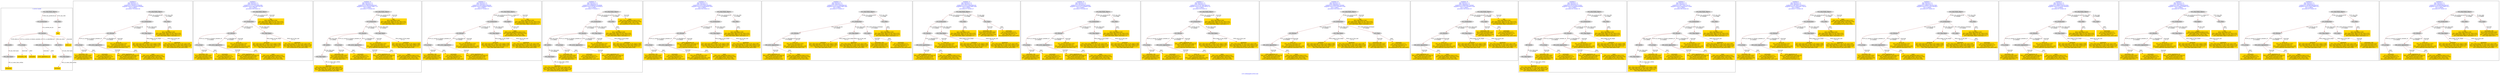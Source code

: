 digraph n0 {
fontcolor="blue"
remincross="true"
label="s18-s-indianapolis-artists.xml"
subgraph cluster_0 {
label="1-correct model"
n2[style="filled",color="white",fillcolor="lightgray",label="E12_Production1"];
n3[style="filled",color="white",fillcolor="lightgray",label="E21_Person1"];
n4[style="filled",color="white",fillcolor="lightgray",label="E69_Death1"];
n5[style="filled",color="white",fillcolor="lightgray",label="E74_Group1"];
n6[style="filled",color="white",fillcolor="lightgray",label="E82_Actor_Appellation1"];
n7[style="filled",color="white",fillcolor="lightgray",label="E67_Birth1"];
n8[shape="plaintext",style="filled",fillcolor="gold",label="artist_uri"];
n9[style="filled",color="white",fillcolor="lightgray",label="E22_Man-Made_Object1"];
n10[style="filled",color="white",fillcolor="lightgray",label="E35_Title1"];
n11[shape="plaintext",style="filled",fillcolor="gold",label="title"];
n12[style="filled",color="white",fillcolor="lightgray",label="E52_Time-Span1"];
n13[shape="plaintext",style="filled",fillcolor="gold",label="birthDate"];
n14[style="filled",color="white",fillcolor="lightgray",label="E52_Time-Span2"];
n15[shape="plaintext",style="filled",fillcolor="gold",label="deathDate"];
n16[shape="plaintext",style="filled",fillcolor="gold",label="nationality_URI"];
n17[shape="plaintext",style="filled",fillcolor="gold",label="nationality"];
n18[shape="plaintext",style="filled",fillcolor="gold",label="artist_appellation_uri"];
n19[shape="plaintext",style="filled",fillcolor="gold",label="name"];
}
subgraph cluster_1 {
label="candidate 0\nlink coherence:1.0\nnode coherence:1.0\nconfidence:0.536283223788459\nmapping score:0.5745944079294864\ncost:13.99942\n-precision:0.79-recall:0.65"
n21[style="filled",color="white",fillcolor="lightgray",label="E12_Production1"];
n22[style="filled",color="white",fillcolor="lightgray",label="E21_Person1"];
n23[style="filled",color="white",fillcolor="lightgray",label="E52_Time-Span2"];
n24[style="filled",color="white",fillcolor="lightgray",label="E74_Group1"];
n25[style="filled",color="white",fillcolor="lightgray",label="E82_Actor_Appellation1"];
n26[style="filled",color="white",fillcolor="lightgray",label="E22_Man-Made_Object1"];
n27[style="filled",color="white",fillcolor="lightgray",label="E35_Title1"];
n28[shape="plaintext",style="filled",fillcolor="gold",label="nationality_URI\n[E74_Group,classLink,0.643]\n[E55_Type,classLink,0.207]\n[E57_Material,classLink,0.103]\n[E55_Type,label,0.047]"];
n29[shape="plaintext",style="filled",fillcolor="gold",label="artist_uri\n[E21_Person,classLink,0.302]\n[E39_Actor,classLink,0.3]\n[E82_Actor_Appellation,classLink,0.266]\n[E78_Collection,classLink,0.133]"];
n30[shape="plaintext",style="filled",fillcolor="gold",label="birthDate\n[E52_Time-Span,P82a_begin_of_the_begin,0.569]\n[E52_Time-Span,P82_at_some_time_within,0.261]\n[E52_Time-Span,P82b_end_of_the_end,0.131]\n[E52_Time-Span,label,0.039]"];
n31[shape="plaintext",style="filled",fillcolor="gold",label="deathDate\n[E52_Time-Span,P82b_end_of_the_end,0.549]\n[E52_Time-Span,P82_at_some_time_within,0.276]\n[E52_Time-Span,P82a_begin_of_the_begin,0.09]\n[E12_Production,P3_has_note,0.085]"];
n32[shape="plaintext",style="filled",fillcolor="gold",label="artist_appellation_uri\n[E82_Actor_Appellation,classLink,0.8]\n[E21_Person,classLink,0.078]\n[E39_Actor,classLink,0.077]\n[E78_Collection,classLink,0.044]"];
n33[shape="plaintext",style="filled",fillcolor="gold",label="title\n[E35_Title,label,0.358]\n[E22_Man-Made_Object,P3_has_note,0.252]\n[E73_Information_Object,P3_has_note,0.221]\n[E22_Man-Made_Object,classLink,0.17]"];
n34[shape="plaintext",style="filled",fillcolor="gold",label="nationality\n[E74_Group,label,0.517]\n[E74_Group,classLink,0.273]\n[E55_Type,label,0.122]\n[E8_Acquisition,P3_has_note,0.087]"];
n35[shape="plaintext",style="filled",fillcolor="gold",label="name\n[E82_Actor_Appellation,label,0.552]\n[E22_Man-Made_Object,classLink,0.204]\n[E30_Right,P3_has_note,0.148]\n[E8_Acquisition,P3_has_note,0.095]"];
}
subgraph cluster_2 {
label="candidate 1\nlink coherence:1.0\nnode coherence:1.0\nconfidence:0.5127220160941909\nmapping score:0.566740672031397\ncost:12.99952\n-precision:0.69-recall:0.53"
n37[style="filled",color="white",fillcolor="lightgray",label="E12_Production1"];
n38[style="filled",color="white",fillcolor="lightgray",label="E21_Person1"];
n39[style="filled",color="white",fillcolor="lightgray",label="E52_Time-Span2"];
n40[style="filled",color="white",fillcolor="lightgray",label="E74_Group1"];
n41[style="filled",color="white",fillcolor="lightgray",label="E82_Actor_Appellation1"];
n42[style="filled",color="white",fillcolor="lightgray",label="E22_Man-Made_Object1"];
n43[shape="plaintext",style="filled",fillcolor="gold",label="nationality_URI\n[E74_Group,classLink,0.643]\n[E55_Type,classLink,0.207]\n[E57_Material,classLink,0.103]\n[E55_Type,label,0.047]"];
n44[shape="plaintext",style="filled",fillcolor="gold",label="artist_uri\n[E21_Person,classLink,0.302]\n[E39_Actor,classLink,0.3]\n[E82_Actor_Appellation,classLink,0.266]\n[E78_Collection,classLink,0.133]"];
n45[shape="plaintext",style="filled",fillcolor="gold",label="birthDate\n[E52_Time-Span,P82a_begin_of_the_begin,0.569]\n[E52_Time-Span,P82_at_some_time_within,0.261]\n[E52_Time-Span,P82b_end_of_the_end,0.131]\n[E52_Time-Span,label,0.039]"];
n46[shape="plaintext",style="filled",fillcolor="gold",label="deathDate\n[E52_Time-Span,P82b_end_of_the_end,0.549]\n[E52_Time-Span,P82_at_some_time_within,0.276]\n[E52_Time-Span,P82a_begin_of_the_begin,0.09]\n[E12_Production,P3_has_note,0.085]"];
n47[shape="plaintext",style="filled",fillcolor="gold",label="artist_appellation_uri\n[E82_Actor_Appellation,classLink,0.8]\n[E21_Person,classLink,0.078]\n[E39_Actor,classLink,0.077]\n[E78_Collection,classLink,0.044]"];
n48[shape="plaintext",style="filled",fillcolor="gold",label="nationality\n[E74_Group,label,0.517]\n[E74_Group,classLink,0.273]\n[E55_Type,label,0.122]\n[E8_Acquisition,P3_has_note,0.087]"];
n49[shape="plaintext",style="filled",fillcolor="gold",label="name\n[E82_Actor_Appellation,label,0.552]\n[E22_Man-Made_Object,classLink,0.204]\n[E30_Right,P3_has_note,0.148]\n[E8_Acquisition,P3_has_note,0.095]"];
n50[shape="plaintext",style="filled",fillcolor="gold",label="title\n[E35_Title,label,0.358]\n[E22_Man-Made_Object,P3_has_note,0.252]\n[E73_Information_Object,P3_has_note,0.221]\n[E22_Man-Made_Object,classLink,0.17]"];
}
subgraph cluster_3 {
label="candidate 10\nlink coherence:1.0\nnode coherence:1.0\nconfidence:0.4786203560933242\nmapping score:0.5345401186977747\ncost:14.99941\n-precision:0.73-recall:0.65"
n52[style="filled",color="white",fillcolor="lightgray",label="E12_Production1"];
n53[style="filled",color="white",fillcolor="lightgray",label="E21_Person1"];
n54[style="filled",color="white",fillcolor="lightgray",label="E52_Time-Span2"];
n55[style="filled",color="white",fillcolor="lightgray",label="E67_Birth1"];
n56[style="filled",color="white",fillcolor="lightgray",label="E74_Group1"];
n57[style="filled",color="white",fillcolor="lightgray",label="E82_Actor_Appellation1"];
n58[style="filled",color="white",fillcolor="lightgray",label="E22_Man-Made_Object1"];
n59[style="filled",color="white",fillcolor="lightgray",label="E52_Time-Span1"];
n60[shape="plaintext",style="filled",fillcolor="gold",label="deathDate\n[E52_Time-Span,P82b_end_of_the_end,0.549]\n[E52_Time-Span,P82_at_some_time_within,0.276]\n[E52_Time-Span,P82a_begin_of_the_begin,0.09]\n[E12_Production,P3_has_note,0.085]"];
n61[shape="plaintext",style="filled",fillcolor="gold",label="nationality_URI\n[E74_Group,classLink,0.643]\n[E55_Type,classLink,0.207]\n[E57_Material,classLink,0.103]\n[E55_Type,label,0.047]"];
n62[shape="plaintext",style="filled",fillcolor="gold",label="artist_uri\n[E21_Person,classLink,0.302]\n[E39_Actor,classLink,0.3]\n[E82_Actor_Appellation,classLink,0.266]\n[E78_Collection,classLink,0.133]"];
n63[shape="plaintext",style="filled",fillcolor="gold",label="birthDate\n[E52_Time-Span,P82a_begin_of_the_begin,0.569]\n[E52_Time-Span,P82_at_some_time_within,0.261]\n[E52_Time-Span,P82b_end_of_the_end,0.131]\n[E52_Time-Span,label,0.039]"];
n64[shape="plaintext",style="filled",fillcolor="gold",label="artist_appellation_uri\n[E82_Actor_Appellation,classLink,0.8]\n[E21_Person,classLink,0.078]\n[E39_Actor,classLink,0.077]\n[E78_Collection,classLink,0.044]"];
n65[shape="plaintext",style="filled",fillcolor="gold",label="nationality\n[E74_Group,label,0.517]\n[E74_Group,classLink,0.273]\n[E55_Type,label,0.122]\n[E8_Acquisition,P3_has_note,0.087]"];
n66[shape="plaintext",style="filled",fillcolor="gold",label="name\n[E82_Actor_Appellation,label,0.552]\n[E22_Man-Made_Object,classLink,0.204]\n[E30_Right,P3_has_note,0.148]\n[E8_Acquisition,P3_has_note,0.095]"];
n67[shape="plaintext",style="filled",fillcolor="gold",label="title\n[E35_Title,label,0.358]\n[E22_Man-Made_Object,P3_has_note,0.252]\n[E73_Information_Object,P3_has_note,0.221]\n[E22_Man-Made_Object,classLink,0.17]"];
}
subgraph cluster_4 {
label="candidate 11\nlink coherence:1.0\nnode coherence:1.0\nconfidence:0.4622094323083563\nmapping score:0.5290698107694521\ncost:13.99952\n-precision:0.57-recall:0.47"
n69[style="filled",color="white",fillcolor="lightgray",label="E12_Production1"];
n70[style="filled",color="white",fillcolor="lightgray",label="E21_Person1"];
n71[style="filled",color="white",fillcolor="lightgray",label="E52_Time-Span2"];
n72[style="filled",color="white",fillcolor="lightgray",label="E74_Group1"];
n73[style="filled",color="white",fillcolor="lightgray",label="E82_Actor_Appellation1"];
n74[style="filled",color="white",fillcolor="lightgray",label="E22_Man-Made_Object1"];
n75[style="filled",color="white",fillcolor="lightgray",label="E30_Right1"];
n76[shape="plaintext",style="filled",fillcolor="gold",label="name\n[E82_Actor_Appellation,label,0.552]\n[E22_Man-Made_Object,classLink,0.204]\n[E30_Right,P3_has_note,0.148]\n[E8_Acquisition,P3_has_note,0.095]"];
n77[shape="plaintext",style="filled",fillcolor="gold",label="nationality_URI\n[E74_Group,classLink,0.643]\n[E55_Type,classLink,0.207]\n[E57_Material,classLink,0.103]\n[E55_Type,label,0.047]"];
n78[shape="plaintext",style="filled",fillcolor="gold",label="artist_uri\n[E21_Person,classLink,0.302]\n[E39_Actor,classLink,0.3]\n[E82_Actor_Appellation,classLink,0.266]\n[E78_Collection,classLink,0.133]"];
n79[shape="plaintext",style="filled",fillcolor="gold",label="birthDate\n[E52_Time-Span,P82a_begin_of_the_begin,0.569]\n[E52_Time-Span,P82_at_some_time_within,0.261]\n[E52_Time-Span,P82b_end_of_the_end,0.131]\n[E52_Time-Span,label,0.039]"];
n80[shape="plaintext",style="filled",fillcolor="gold",label="deathDate\n[E52_Time-Span,P82b_end_of_the_end,0.549]\n[E52_Time-Span,P82_at_some_time_within,0.276]\n[E52_Time-Span,P82a_begin_of_the_begin,0.09]\n[E12_Production,P3_has_note,0.085]"];
n81[shape="plaintext",style="filled",fillcolor="gold",label="artist_appellation_uri\n[E82_Actor_Appellation,classLink,0.8]\n[E21_Person,classLink,0.078]\n[E39_Actor,classLink,0.077]\n[E78_Collection,classLink,0.044]"];
n82[shape="plaintext",style="filled",fillcolor="gold",label="nationality\n[E74_Group,label,0.517]\n[E74_Group,classLink,0.273]\n[E55_Type,label,0.122]\n[E8_Acquisition,P3_has_note,0.087]"];
n83[shape="plaintext",style="filled",fillcolor="gold",label="title\n[E35_Title,label,0.358]\n[E22_Man-Made_Object,P3_has_note,0.252]\n[E73_Information_Object,P3_has_note,0.221]\n[E22_Man-Made_Object,classLink,0.17]"];
}
subgraph cluster_5 {
label="candidate 12\nlink coherence:1.0\nnode coherence:1.0\nconfidence:0.45868459733449646\nmapping score:0.5070615324448321\ncost:15.99931\n-precision:0.75-recall:0.71"
n85[style="filled",color="white",fillcolor="lightgray",label="E12_Production1"];
n86[style="filled",color="white",fillcolor="lightgray",label="E21_Person1"];
n87[style="filled",color="white",fillcolor="lightgray",label="E52_Time-Span2"];
n88[style="filled",color="white",fillcolor="lightgray",label="E67_Birth1"];
n89[style="filled",color="white",fillcolor="lightgray",label="E74_Group1"];
n90[style="filled",color="white",fillcolor="lightgray",label="E82_Actor_Appellation1"];
n91[style="filled",color="white",fillcolor="lightgray",label="E22_Man-Made_Object1"];
n92[style="filled",color="white",fillcolor="lightgray",label="E35_Title1"];
n93[style="filled",color="white",fillcolor="lightgray",label="E52_Time-Span1"];
n94[shape="plaintext",style="filled",fillcolor="gold",label="deathDate\n[E52_Time-Span,P82b_end_of_the_end,0.549]\n[E52_Time-Span,P82_at_some_time_within,0.276]\n[E52_Time-Span,P82a_begin_of_the_begin,0.09]\n[E12_Production,P3_has_note,0.085]"];
n95[shape="plaintext",style="filled",fillcolor="gold",label="nationality_URI\n[E74_Group,classLink,0.643]\n[E55_Type,classLink,0.207]\n[E57_Material,classLink,0.103]\n[E55_Type,label,0.047]"];
n96[shape="plaintext",style="filled",fillcolor="gold",label="artist_uri\n[E21_Person,classLink,0.302]\n[E39_Actor,classLink,0.3]\n[E82_Actor_Appellation,classLink,0.266]\n[E78_Collection,classLink,0.133]"];
n97[shape="plaintext",style="filled",fillcolor="gold",label="birthDate\n[E52_Time-Span,P82a_begin_of_the_begin,0.569]\n[E52_Time-Span,P82_at_some_time_within,0.261]\n[E52_Time-Span,P82b_end_of_the_end,0.131]\n[E52_Time-Span,label,0.039]"];
n98[shape="plaintext",style="filled",fillcolor="gold",label="artist_appellation_uri\n[E82_Actor_Appellation,classLink,0.8]\n[E21_Person,classLink,0.078]\n[E39_Actor,classLink,0.077]\n[E78_Collection,classLink,0.044]"];
n99[shape="plaintext",style="filled",fillcolor="gold",label="title\n[E35_Title,label,0.358]\n[E22_Man-Made_Object,P3_has_note,0.252]\n[E73_Information_Object,P3_has_note,0.221]\n[E22_Man-Made_Object,classLink,0.17]"];
n100[shape="plaintext",style="filled",fillcolor="gold",label="nationality\n[E74_Group,label,0.517]\n[E74_Group,classLink,0.273]\n[E55_Type,label,0.122]\n[E8_Acquisition,P3_has_note,0.087]"];
n101[shape="plaintext",style="filled",fillcolor="gold",label="name\n[E82_Actor_Appellation,label,0.552]\n[E22_Man-Made_Object,classLink,0.204]\n[E30_Right,P3_has_note,0.148]\n[E8_Acquisition,P3_has_note,0.095]"];
}
subgraph cluster_6 {
label="candidate 13\nlink coherence:1.0\nnode coherence:1.0\nconfidence:0.4414785974940904\nmapping score:0.5429928658313635\ncost:13.99942\n-precision:0.64-recall:0.53"
n103[style="filled",color="white",fillcolor="lightgray",label="E12_Production1"];
n104[style="filled",color="white",fillcolor="lightgray",label="E21_Person1"];
n105[style="filled",color="white",fillcolor="lightgray",label="E52_Time-Span2"];
n106[style="filled",color="white",fillcolor="lightgray",label="E74_Group1"];
n107[style="filled",color="white",fillcolor="lightgray",label="E82_Actor_Appellation1"];
n108[style="filled",color="white",fillcolor="lightgray",label="E22_Man-Made_Object1"];
n109[style="filled",color="white",fillcolor="lightgray",label="E35_Title1"];
n110[shape="plaintext",style="filled",fillcolor="gold",label="nationality_URI\n[E74_Group,classLink,0.643]\n[E55_Type,classLink,0.207]\n[E57_Material,classLink,0.103]\n[E55_Type,label,0.047]"];
n111[shape="plaintext",style="filled",fillcolor="gold",label="artist_appellation_uri\n[E82_Actor_Appellation,classLink,0.8]\n[E21_Person,classLink,0.078]\n[E39_Actor,classLink,0.077]\n[E78_Collection,classLink,0.044]"];
n112[shape="plaintext",style="filled",fillcolor="gold",label="birthDate\n[E52_Time-Span,P82a_begin_of_the_begin,0.569]\n[E52_Time-Span,P82_at_some_time_within,0.261]\n[E52_Time-Span,P82b_end_of_the_end,0.131]\n[E52_Time-Span,label,0.039]"];
n113[shape="plaintext",style="filled",fillcolor="gold",label="deathDate\n[E52_Time-Span,P82b_end_of_the_end,0.549]\n[E52_Time-Span,P82_at_some_time_within,0.276]\n[E52_Time-Span,P82a_begin_of_the_begin,0.09]\n[E12_Production,P3_has_note,0.085]"];
n114[shape="plaintext",style="filled",fillcolor="gold",label="artist_uri\n[E21_Person,classLink,0.302]\n[E39_Actor,classLink,0.3]\n[E82_Actor_Appellation,classLink,0.266]\n[E78_Collection,classLink,0.133]"];
n115[shape="plaintext",style="filled",fillcolor="gold",label="title\n[E35_Title,label,0.358]\n[E22_Man-Made_Object,P3_has_note,0.252]\n[E73_Information_Object,P3_has_note,0.221]\n[E22_Man-Made_Object,classLink,0.17]"];
n116[shape="plaintext",style="filled",fillcolor="gold",label="nationality\n[E74_Group,label,0.517]\n[E74_Group,classLink,0.273]\n[E55_Type,label,0.122]\n[E8_Acquisition,P3_has_note,0.087]"];
n117[shape="plaintext",style="filled",fillcolor="gold",label="name\n[E82_Actor_Appellation,label,0.552]\n[E22_Man-Made_Object,classLink,0.204]\n[E30_Right,P3_has_note,0.148]\n[E8_Acquisition,P3_has_note,0.095]"];
}
subgraph cluster_7 {
label="candidate 14\nlink coherence:1.0\nnode coherence:1.0\nconfidence:0.43251130043865205\nmapping score:0.540003766812884\ncost:13.99941\n-precision:0.57-recall:0.47"
n119[style="filled",color="white",fillcolor="lightgray",label="E12_Production1"];
n120[style="filled",color="white",fillcolor="lightgray",label="E21_Person1"];
n121[style="filled",color="white",fillcolor="lightgray",label="E52_Time-Span2"];
n122[style="filled",color="white",fillcolor="lightgray",label="E55_Type1"];
n123[style="filled",color="white",fillcolor="lightgray",label="E82_Actor_Appellation1"];
n124[style="filled",color="white",fillcolor="lightgray",label="E22_Man-Made_Object1"];
n125[style="filled",color="white",fillcolor="lightgray",label="E35_Title1"];
n126[shape="plaintext",style="filled",fillcolor="gold",label="artist_uri\n[E21_Person,classLink,0.302]\n[E39_Actor,classLink,0.3]\n[E82_Actor_Appellation,classLink,0.266]\n[E78_Collection,classLink,0.133]"];
n127[shape="plaintext",style="filled",fillcolor="gold",label="birthDate\n[E52_Time-Span,P82a_begin_of_the_begin,0.569]\n[E52_Time-Span,P82_at_some_time_within,0.261]\n[E52_Time-Span,P82b_end_of_the_end,0.131]\n[E52_Time-Span,label,0.039]"];
n128[shape="plaintext",style="filled",fillcolor="gold",label="deathDate\n[E52_Time-Span,P82b_end_of_the_end,0.549]\n[E52_Time-Span,P82_at_some_time_within,0.276]\n[E52_Time-Span,P82a_begin_of_the_begin,0.09]\n[E12_Production,P3_has_note,0.085]"];
n129[shape="plaintext",style="filled",fillcolor="gold",label="artist_appellation_uri\n[E82_Actor_Appellation,classLink,0.8]\n[E21_Person,classLink,0.078]\n[E39_Actor,classLink,0.077]\n[E78_Collection,classLink,0.044]"];
n130[shape="plaintext",style="filled",fillcolor="gold",label="title\n[E35_Title,label,0.358]\n[E22_Man-Made_Object,P3_has_note,0.252]\n[E73_Information_Object,P3_has_note,0.221]\n[E22_Man-Made_Object,classLink,0.17]"];
n131[shape="plaintext",style="filled",fillcolor="gold",label="nationality_URI\n[E74_Group,classLink,0.643]\n[E55_Type,classLink,0.207]\n[E57_Material,classLink,0.103]\n[E55_Type,label,0.047]"];
n132[shape="plaintext",style="filled",fillcolor="gold",label="name\n[E82_Actor_Appellation,label,0.552]\n[E22_Man-Made_Object,classLink,0.204]\n[E30_Right,P3_has_note,0.148]\n[E8_Acquisition,P3_has_note,0.095]"];
n133[shape="plaintext",style="filled",fillcolor="gold",label="nationality\n[E74_Group,label,0.517]\n[E74_Group,classLink,0.273]\n[E55_Type,label,0.122]\n[E8_Acquisition,P3_has_note,0.087]"];
}
subgraph cluster_8 {
label="candidate 15\nlink coherence:1.0\nnode coherence:1.0\nconfidence:0.43251130043865205\nmapping score:0.540003766812884\ncost:13.99945\n-precision:0.57-recall:0.47"
n135[style="filled",color="white",fillcolor="lightgray",label="E12_Production1"];
n136[style="filled",color="white",fillcolor="lightgray",label="E21_Person1"];
n137[style="filled",color="white",fillcolor="lightgray",label="E52_Time-Span2"];
n138[style="filled",color="white",fillcolor="lightgray",label="E82_Actor_Appellation1"];
n139[style="filled",color="white",fillcolor="lightgray",label="E22_Man-Made_Object1"];
n140[style="filled",color="white",fillcolor="lightgray",label="E35_Title1"];
n141[style="filled",color="white",fillcolor="lightgray",label="E55_Type2"];
n142[shape="plaintext",style="filled",fillcolor="gold",label="artist_uri\n[E21_Person,classLink,0.302]\n[E39_Actor,classLink,0.3]\n[E82_Actor_Appellation,classLink,0.266]\n[E78_Collection,classLink,0.133]"];
n143[shape="plaintext",style="filled",fillcolor="gold",label="birthDate\n[E52_Time-Span,P82a_begin_of_the_begin,0.569]\n[E52_Time-Span,P82_at_some_time_within,0.261]\n[E52_Time-Span,P82b_end_of_the_end,0.131]\n[E52_Time-Span,label,0.039]"];
n144[shape="plaintext",style="filled",fillcolor="gold",label="nationality_URI\n[E74_Group,classLink,0.643]\n[E55_Type,classLink,0.207]\n[E57_Material,classLink,0.103]\n[E55_Type,label,0.047]"];
n145[shape="plaintext",style="filled",fillcolor="gold",label="deathDate\n[E52_Time-Span,P82b_end_of_the_end,0.549]\n[E52_Time-Span,P82_at_some_time_within,0.276]\n[E52_Time-Span,P82a_begin_of_the_begin,0.09]\n[E12_Production,P3_has_note,0.085]"];
n146[shape="plaintext",style="filled",fillcolor="gold",label="artist_appellation_uri\n[E82_Actor_Appellation,classLink,0.8]\n[E21_Person,classLink,0.078]\n[E39_Actor,classLink,0.077]\n[E78_Collection,classLink,0.044]"];
n147[shape="plaintext",style="filled",fillcolor="gold",label="title\n[E35_Title,label,0.358]\n[E22_Man-Made_Object,P3_has_note,0.252]\n[E73_Information_Object,P3_has_note,0.221]\n[E22_Man-Made_Object,classLink,0.17]"];
n148[shape="plaintext",style="filled",fillcolor="gold",label="nationality\n[E74_Group,label,0.517]\n[E74_Group,classLink,0.273]\n[E55_Type,label,0.122]\n[E8_Acquisition,P3_has_note,0.087]"];
n149[shape="plaintext",style="filled",fillcolor="gold",label="name\n[E82_Actor_Appellation,label,0.552]\n[E22_Man-Made_Object,classLink,0.204]\n[E30_Right,P3_has_note,0.148]\n[E8_Acquisition,P3_has_note,0.095]"];
}
subgraph cluster_9 {
label="candidate 16\nlink coherence:1.0\nnode coherence:1.0\nconfidence:0.42414910652448945\nmapping score:0.5372163688414965\ncost:13.99942\n-precision:0.79-recall:0.65"
n151[style="filled",color="white",fillcolor="lightgray",label="E12_Production1"];
n152[style="filled",color="white",fillcolor="lightgray",label="E21_Person1"];
n153[style="filled",color="white",fillcolor="lightgray",label="E52_Time-Span2"];
n154[style="filled",color="white",fillcolor="lightgray",label="E74_Group1"];
n155[style="filled",color="white",fillcolor="lightgray",label="E82_Actor_Appellation1"];
n156[style="filled",color="white",fillcolor="lightgray",label="E22_Man-Made_Object1"];
n157[style="filled",color="white",fillcolor="lightgray",label="E35_Title1"];
n158[shape="plaintext",style="filled",fillcolor="gold",label="nationality_URI\n[E74_Group,classLink,0.643]\n[E55_Type,classLink,0.207]\n[E57_Material,classLink,0.103]\n[E55_Type,label,0.047]"];
n159[shape="plaintext",style="filled",fillcolor="gold",label="artist_uri\n[E21_Person,classLink,0.302]\n[E39_Actor,classLink,0.3]\n[E82_Actor_Appellation,classLink,0.266]\n[E78_Collection,classLink,0.133]"];
n160[shape="plaintext",style="filled",fillcolor="gold",label="deathDate\n[E52_Time-Span,P82b_end_of_the_end,0.549]\n[E52_Time-Span,P82_at_some_time_within,0.276]\n[E52_Time-Span,P82a_begin_of_the_begin,0.09]\n[E12_Production,P3_has_note,0.085]"];
n161[shape="plaintext",style="filled",fillcolor="gold",label="birthDate\n[E52_Time-Span,P82a_begin_of_the_begin,0.569]\n[E52_Time-Span,P82_at_some_time_within,0.261]\n[E52_Time-Span,P82b_end_of_the_end,0.131]\n[E52_Time-Span,label,0.039]"];
n162[shape="plaintext",style="filled",fillcolor="gold",label="artist_appellation_uri\n[E82_Actor_Appellation,classLink,0.8]\n[E21_Person,classLink,0.078]\n[E39_Actor,classLink,0.077]\n[E78_Collection,classLink,0.044]"];
n163[shape="plaintext",style="filled",fillcolor="gold",label="title\n[E35_Title,label,0.358]\n[E22_Man-Made_Object,P3_has_note,0.252]\n[E73_Information_Object,P3_has_note,0.221]\n[E22_Man-Made_Object,classLink,0.17]"];
n164[shape="plaintext",style="filled",fillcolor="gold",label="nationality\n[E74_Group,label,0.517]\n[E74_Group,classLink,0.273]\n[E55_Type,label,0.122]\n[E8_Acquisition,P3_has_note,0.087]"];
n165[shape="plaintext",style="filled",fillcolor="gold",label="name\n[E82_Actor_Appellation,label,0.552]\n[E22_Man-Made_Object,classLink,0.204]\n[E30_Right,P3_has_note,0.148]\n[E8_Acquisition,P3_has_note,0.095]"];
}
subgraph cluster_10 {
label="candidate 17\nlink coherence:1.0\nnode coherence:1.0\nconfidence:0.41791738979982224\nmapping score:0.5351391299332741\ncost:12.99952\n-precision:0.54-recall:0.41"
n167[style="filled",color="white",fillcolor="lightgray",label="E12_Production1"];
n168[style="filled",color="white",fillcolor="lightgray",label="E21_Person1"];
n169[style="filled",color="white",fillcolor="lightgray",label="E52_Time-Span2"];
n170[style="filled",color="white",fillcolor="lightgray",label="E74_Group1"];
n171[style="filled",color="white",fillcolor="lightgray",label="E82_Actor_Appellation1"];
n172[style="filled",color="white",fillcolor="lightgray",label="E22_Man-Made_Object1"];
n173[shape="plaintext",style="filled",fillcolor="gold",label="nationality_URI\n[E74_Group,classLink,0.643]\n[E55_Type,classLink,0.207]\n[E57_Material,classLink,0.103]\n[E55_Type,label,0.047]"];
n174[shape="plaintext",style="filled",fillcolor="gold",label="artist_appellation_uri\n[E82_Actor_Appellation,classLink,0.8]\n[E21_Person,classLink,0.078]\n[E39_Actor,classLink,0.077]\n[E78_Collection,classLink,0.044]"];
n175[shape="plaintext",style="filled",fillcolor="gold",label="birthDate\n[E52_Time-Span,P82a_begin_of_the_begin,0.569]\n[E52_Time-Span,P82_at_some_time_within,0.261]\n[E52_Time-Span,P82b_end_of_the_end,0.131]\n[E52_Time-Span,label,0.039]"];
n176[shape="plaintext",style="filled",fillcolor="gold",label="deathDate\n[E52_Time-Span,P82b_end_of_the_end,0.549]\n[E52_Time-Span,P82_at_some_time_within,0.276]\n[E52_Time-Span,P82a_begin_of_the_begin,0.09]\n[E12_Production,P3_has_note,0.085]"];
n177[shape="plaintext",style="filled",fillcolor="gold",label="artist_uri\n[E21_Person,classLink,0.302]\n[E39_Actor,classLink,0.3]\n[E82_Actor_Appellation,classLink,0.266]\n[E78_Collection,classLink,0.133]"];
n178[shape="plaintext",style="filled",fillcolor="gold",label="nationality\n[E74_Group,label,0.517]\n[E74_Group,classLink,0.273]\n[E55_Type,label,0.122]\n[E8_Acquisition,P3_has_note,0.087]"];
n179[shape="plaintext",style="filled",fillcolor="gold",label="name\n[E82_Actor_Appellation,label,0.552]\n[E22_Man-Made_Object,classLink,0.204]\n[E30_Right,P3_has_note,0.148]\n[E8_Acquisition,P3_has_note,0.095]"];
n180[shape="plaintext",style="filled",fillcolor="gold",label="title\n[E35_Title,label,0.358]\n[E22_Man-Made_Object,P3_has_note,0.252]\n[E73_Information_Object,P3_has_note,0.221]\n[E22_Man-Made_Object,classLink,0.17]"];
}
subgraph cluster_11 {
label="candidate 18\nlink coherence:1.0\nnode coherence:1.0\nconfidence:0.4089500927443838\nmapping score:0.5321500309147946\ncost:12.99951\n-precision:0.46-recall:0.35"
n182[style="filled",color="white",fillcolor="lightgray",label="E12_Production1"];
n183[style="filled",color="white",fillcolor="lightgray",label="E21_Person1"];
n184[style="filled",color="white",fillcolor="lightgray",label="E52_Time-Span2"];
n185[style="filled",color="white",fillcolor="lightgray",label="E55_Type1"];
n186[style="filled",color="white",fillcolor="lightgray",label="E82_Actor_Appellation1"];
n187[style="filled",color="white",fillcolor="lightgray",label="E22_Man-Made_Object1"];
n188[shape="plaintext",style="filled",fillcolor="gold",label="artist_uri\n[E21_Person,classLink,0.302]\n[E39_Actor,classLink,0.3]\n[E82_Actor_Appellation,classLink,0.266]\n[E78_Collection,classLink,0.133]"];
n189[shape="plaintext",style="filled",fillcolor="gold",label="birthDate\n[E52_Time-Span,P82a_begin_of_the_begin,0.569]\n[E52_Time-Span,P82_at_some_time_within,0.261]\n[E52_Time-Span,P82b_end_of_the_end,0.131]\n[E52_Time-Span,label,0.039]"];
n190[shape="plaintext",style="filled",fillcolor="gold",label="deathDate\n[E52_Time-Span,P82b_end_of_the_end,0.549]\n[E52_Time-Span,P82_at_some_time_within,0.276]\n[E52_Time-Span,P82a_begin_of_the_begin,0.09]\n[E12_Production,P3_has_note,0.085]"];
n191[shape="plaintext",style="filled",fillcolor="gold",label="artist_appellation_uri\n[E82_Actor_Appellation,classLink,0.8]\n[E21_Person,classLink,0.078]\n[E39_Actor,classLink,0.077]\n[E78_Collection,classLink,0.044]"];
n192[shape="plaintext",style="filled",fillcolor="gold",label="nationality_URI\n[E74_Group,classLink,0.643]\n[E55_Type,classLink,0.207]\n[E57_Material,classLink,0.103]\n[E55_Type,label,0.047]"];
n193[shape="plaintext",style="filled",fillcolor="gold",label="name\n[E82_Actor_Appellation,label,0.552]\n[E22_Man-Made_Object,classLink,0.204]\n[E30_Right,P3_has_note,0.148]\n[E8_Acquisition,P3_has_note,0.095]"];
n194[shape="plaintext",style="filled",fillcolor="gold",label="title\n[E35_Title,label,0.358]\n[E22_Man-Made_Object,P3_has_note,0.252]\n[E73_Information_Object,P3_has_note,0.221]\n[E22_Man-Made_Object,classLink,0.17]"];
n195[shape="plaintext",style="filled",fillcolor="gold",label="nationality\n[E74_Group,label,0.517]\n[E74_Group,classLink,0.273]\n[E55_Type,label,0.122]\n[E8_Acquisition,P3_has_note,0.087]"];
}
subgraph cluster_12 {
label="candidate 19\nlink coherence:1.0\nnode coherence:1.0\nconfidence:0.4089500927443838\nmapping score:0.5321500309147946\ncost:12.99955\n-precision:0.46-recall:0.35"
n197[style="filled",color="white",fillcolor="lightgray",label="E12_Production1"];
n198[style="filled",color="white",fillcolor="lightgray",label="E21_Person1"];
n199[style="filled",color="white",fillcolor="lightgray",label="E52_Time-Span2"];
n200[style="filled",color="white",fillcolor="lightgray",label="E82_Actor_Appellation1"];
n201[style="filled",color="white",fillcolor="lightgray",label="E22_Man-Made_Object1"];
n202[style="filled",color="white",fillcolor="lightgray",label="E55_Type2"];
n203[shape="plaintext",style="filled",fillcolor="gold",label="artist_uri\n[E21_Person,classLink,0.302]\n[E39_Actor,classLink,0.3]\n[E82_Actor_Appellation,classLink,0.266]\n[E78_Collection,classLink,0.133]"];
n204[shape="plaintext",style="filled",fillcolor="gold",label="birthDate\n[E52_Time-Span,P82a_begin_of_the_begin,0.569]\n[E52_Time-Span,P82_at_some_time_within,0.261]\n[E52_Time-Span,P82b_end_of_the_end,0.131]\n[E52_Time-Span,label,0.039]"];
n205[shape="plaintext",style="filled",fillcolor="gold",label="nationality_URI\n[E74_Group,classLink,0.643]\n[E55_Type,classLink,0.207]\n[E57_Material,classLink,0.103]\n[E55_Type,label,0.047]"];
n206[shape="plaintext",style="filled",fillcolor="gold",label="deathDate\n[E52_Time-Span,P82b_end_of_the_end,0.549]\n[E52_Time-Span,P82_at_some_time_within,0.276]\n[E52_Time-Span,P82a_begin_of_the_begin,0.09]\n[E12_Production,P3_has_note,0.085]"];
n207[shape="plaintext",style="filled",fillcolor="gold",label="artist_appellation_uri\n[E82_Actor_Appellation,classLink,0.8]\n[E21_Person,classLink,0.078]\n[E39_Actor,classLink,0.077]\n[E78_Collection,classLink,0.044]"];
n208[shape="plaintext",style="filled",fillcolor="gold",label="nationality\n[E74_Group,label,0.517]\n[E74_Group,classLink,0.273]\n[E55_Type,label,0.122]\n[E8_Acquisition,P3_has_note,0.087]"];
n209[shape="plaintext",style="filled",fillcolor="gold",label="name\n[E82_Actor_Appellation,label,0.552]\n[E22_Man-Made_Object,classLink,0.204]\n[E30_Right,P3_has_note,0.148]\n[E8_Acquisition,P3_has_note,0.095]"];
n210[shape="plaintext",style="filled",fillcolor="gold",label="title\n[E35_Title,label,0.358]\n[E22_Man-Made_Object,P3_has_note,0.252]\n[E73_Information_Object,P3_has_note,0.221]\n[E22_Man-Made_Object,classLink,0.17]"];
}
subgraph cluster_13 {
label="candidate 2\nlink coherence:1.0\nnode coherence:1.0\nconfidence:0.5021815637875924\nmapping score:0.5423938545958641\ncost:15.99931\n-precision:0.81-recall:0.76"
n212[style="filled",color="white",fillcolor="lightgray",label="E12_Production1"];
n213[style="filled",color="white",fillcolor="lightgray",label="E21_Person1"];
n214[style="filled",color="white",fillcolor="lightgray",label="E52_Time-Span2"];
n215[style="filled",color="white",fillcolor="lightgray",label="E67_Birth1"];
n216[style="filled",color="white",fillcolor="lightgray",label="E74_Group1"];
n217[style="filled",color="white",fillcolor="lightgray",label="E82_Actor_Appellation1"];
n218[style="filled",color="white",fillcolor="lightgray",label="E22_Man-Made_Object1"];
n219[style="filled",color="white",fillcolor="lightgray",label="E35_Title1"];
n220[style="filled",color="white",fillcolor="lightgray",label="E52_Time-Span1"];
n221[shape="plaintext",style="filled",fillcolor="gold",label="deathDate\n[E52_Time-Span,P82b_end_of_the_end,0.549]\n[E52_Time-Span,P82_at_some_time_within,0.276]\n[E52_Time-Span,P82a_begin_of_the_begin,0.09]\n[E12_Production,P3_has_note,0.085]"];
n222[shape="plaintext",style="filled",fillcolor="gold",label="nationality_URI\n[E74_Group,classLink,0.643]\n[E55_Type,classLink,0.207]\n[E57_Material,classLink,0.103]\n[E55_Type,label,0.047]"];
n223[shape="plaintext",style="filled",fillcolor="gold",label="artist_uri\n[E21_Person,classLink,0.302]\n[E39_Actor,classLink,0.3]\n[E82_Actor_Appellation,classLink,0.266]\n[E78_Collection,classLink,0.133]"];
n224[shape="plaintext",style="filled",fillcolor="gold",label="birthDate\n[E52_Time-Span,P82a_begin_of_the_begin,0.569]\n[E52_Time-Span,P82_at_some_time_within,0.261]\n[E52_Time-Span,P82b_end_of_the_end,0.131]\n[E52_Time-Span,label,0.039]"];
n225[shape="plaintext",style="filled",fillcolor="gold",label="artist_appellation_uri\n[E82_Actor_Appellation,classLink,0.8]\n[E21_Person,classLink,0.078]\n[E39_Actor,classLink,0.077]\n[E78_Collection,classLink,0.044]"];
n226[shape="plaintext",style="filled",fillcolor="gold",label="title\n[E35_Title,label,0.358]\n[E22_Man-Made_Object,P3_has_note,0.252]\n[E73_Information_Object,P3_has_note,0.221]\n[E22_Man-Made_Object,classLink,0.17]"];
n227[shape="plaintext",style="filled",fillcolor="gold",label="nationality\n[E74_Group,label,0.517]\n[E74_Group,classLink,0.273]\n[E55_Type,label,0.122]\n[E8_Acquisition,P3_has_note,0.087]"];
n228[shape="plaintext",style="filled",fillcolor="gold",label="name\n[E82_Actor_Appellation,label,0.552]\n[E22_Man-Made_Object,classLink,0.204]\n[E30_Right,P3_has_note,0.148]\n[E8_Acquisition,P3_has_note,0.095]"];
}
subgraph cluster_14 {
label="candidate 3\nlink coherence:1.0\nnode coherence:1.0\nconfidence:0.497778587181121\nmapping score:0.5409261957270403\ncost:15.99931\n-precision:0.88-recall:0.82"
n230[style="filled",color="white",fillcolor="lightgray",label="E12_Production1"];
n231[style="filled",color="white",fillcolor="lightgray",label="E21_Person1"];
n232[style="filled",color="white",fillcolor="lightgray",label="E52_Time-Span2"];
n233[style="filled",color="white",fillcolor="lightgray",label="E67_Birth1"];
n234[style="filled",color="white",fillcolor="lightgray",label="E74_Group1"];
n235[style="filled",color="white",fillcolor="lightgray",label="E82_Actor_Appellation1"];
n236[style="filled",color="white",fillcolor="lightgray",label="E22_Man-Made_Object1"];
n237[style="filled",color="white",fillcolor="lightgray",label="E35_Title1"];
n238[style="filled",color="white",fillcolor="lightgray",label="E52_Time-Span1"];
n239[shape="plaintext",style="filled",fillcolor="gold",label="birthDate\n[E52_Time-Span,P82a_begin_of_the_begin,0.569]\n[E52_Time-Span,P82_at_some_time_within,0.261]\n[E52_Time-Span,P82b_end_of_the_end,0.131]\n[E52_Time-Span,label,0.039]"];
n240[shape="plaintext",style="filled",fillcolor="gold",label="nationality_URI\n[E74_Group,classLink,0.643]\n[E55_Type,classLink,0.207]\n[E57_Material,classLink,0.103]\n[E55_Type,label,0.047]"];
n241[shape="plaintext",style="filled",fillcolor="gold",label="artist_uri\n[E21_Person,classLink,0.302]\n[E39_Actor,classLink,0.3]\n[E82_Actor_Appellation,classLink,0.266]\n[E78_Collection,classLink,0.133]"];
n242[shape="plaintext",style="filled",fillcolor="gold",label="deathDate\n[E52_Time-Span,P82b_end_of_the_end,0.549]\n[E52_Time-Span,P82_at_some_time_within,0.276]\n[E52_Time-Span,P82a_begin_of_the_begin,0.09]\n[E12_Production,P3_has_note,0.085]"];
n243[shape="plaintext",style="filled",fillcolor="gold",label="artist_appellation_uri\n[E82_Actor_Appellation,classLink,0.8]\n[E21_Person,classLink,0.078]\n[E39_Actor,classLink,0.077]\n[E78_Collection,classLink,0.044]"];
n244[shape="plaintext",style="filled",fillcolor="gold",label="title\n[E35_Title,label,0.358]\n[E22_Man-Made_Object,P3_has_note,0.252]\n[E73_Information_Object,P3_has_note,0.221]\n[E22_Man-Made_Object,classLink,0.17]"];
n245[shape="plaintext",style="filled",fillcolor="gold",label="nationality\n[E74_Group,label,0.517]\n[E74_Group,classLink,0.273]\n[E55_Type,label,0.122]\n[E8_Acquisition,P3_has_note,0.087]"];
n246[shape="plaintext",style="filled",fillcolor="gold",label="name\n[E82_Actor_Appellation,label,0.552]\n[E22_Man-Made_Object,classLink,0.204]\n[E30_Right,P3_has_note,0.148]\n[E8_Acquisition,P3_has_note,0.095]"];
}
subgraph cluster_15 {
label="candidate 4\nlink coherence:1.0\nnode coherence:1.0\nconfidence:0.49278625733536313\nmapping score:0.5392620857784544\ncost:13.99942\n-precision:0.71-recall:0.59"
n248[style="filled",color="white",fillcolor="lightgray",label="E12_Production1"];
n249[style="filled",color="white",fillcolor="lightgray",label="E21_Person1"];
n250[style="filled",color="white",fillcolor="lightgray",label="E52_Time-Span2"];
n251[style="filled",color="white",fillcolor="lightgray",label="E74_Group1"];
n252[style="filled",color="white",fillcolor="lightgray",label="E82_Actor_Appellation1"];
n253[style="filled",color="white",fillcolor="lightgray",label="E22_Man-Made_Object1"];
n254[style="filled",color="white",fillcolor="lightgray",label="E35_Title1"];
n255[shape="plaintext",style="filled",fillcolor="gold",label="nationality_URI\n[E74_Group,classLink,0.643]\n[E55_Type,classLink,0.207]\n[E57_Material,classLink,0.103]\n[E55_Type,label,0.047]"];
n256[shape="plaintext",style="filled",fillcolor="gold",label="artist_uri\n[E21_Person,classLink,0.302]\n[E39_Actor,classLink,0.3]\n[E82_Actor_Appellation,classLink,0.266]\n[E78_Collection,classLink,0.133]"];
n257[shape="plaintext",style="filled",fillcolor="gold",label="birthDate\n[E52_Time-Span,P82a_begin_of_the_begin,0.569]\n[E52_Time-Span,P82_at_some_time_within,0.261]\n[E52_Time-Span,P82b_end_of_the_end,0.131]\n[E52_Time-Span,label,0.039]"];
n258[shape="plaintext",style="filled",fillcolor="gold",label="deathDate\n[E52_Time-Span,P82b_end_of_the_end,0.549]\n[E52_Time-Span,P82_at_some_time_within,0.276]\n[E52_Time-Span,P82a_begin_of_the_begin,0.09]\n[E12_Production,P3_has_note,0.085]"];
n259[shape="plaintext",style="filled",fillcolor="gold",label="artist_appellation_uri\n[E82_Actor_Appellation,classLink,0.8]\n[E21_Person,classLink,0.078]\n[E39_Actor,classLink,0.077]\n[E78_Collection,classLink,0.044]"];
n260[shape="plaintext",style="filled",fillcolor="gold",label="title\n[E35_Title,label,0.358]\n[E22_Man-Made_Object,P3_has_note,0.252]\n[E73_Information_Object,P3_has_note,0.221]\n[E22_Man-Made_Object,classLink,0.17]"];
n261[shape="plaintext",style="filled",fillcolor="gold",label="nationality\n[E74_Group,label,0.517]\n[E74_Group,classLink,0.273]\n[E55_Type,label,0.122]\n[E8_Acquisition,P3_has_note,0.087]"];
n262[shape="plaintext",style="filled",fillcolor="gold",label="name\n[E82_Actor_Appellation,label,0.552]\n[E22_Man-Made_Object,classLink,0.204]\n[E30_Right,P3_has_note,0.148]\n[E8_Acquisition,P3_has_note,0.095]"];
}
subgraph cluster_16 {
label="candidate 5\nlink coherence:1.0\nnode coherence:1.0\nconfidence:0.48693123619107803\nmapping score:0.5373104120636927\ncost:14.99934\n-precision:0.67-recall:0.59"
n264[style="filled",color="white",fillcolor="lightgray",label="E12_Production1"];
n265[style="filled",color="white",fillcolor="lightgray",label="E21_Person1"];
n266[style="filled",color="white",fillcolor="lightgray",label="E52_Time-Span2"];
n267[style="filled",color="white",fillcolor="lightgray",label="E55_Type1"];
n268[style="filled",color="white",fillcolor="lightgray",label="E74_Group1"];
n269[style="filled",color="white",fillcolor="lightgray",label="E82_Actor_Appellation1"];
n270[style="filled",color="white",fillcolor="lightgray",label="E22_Man-Made_Object1"];
n271[style="filled",color="white",fillcolor="lightgray",label="E35_Title1"];
n272[shape="plaintext",style="filled",fillcolor="gold",label="nationality_URI\n[E74_Group,classLink,0.643]\n[E55_Type,classLink,0.207]\n[E57_Material,classLink,0.103]\n[E55_Type,label,0.047]"];
n273[shape="plaintext",style="filled",fillcolor="gold",label="artist_uri\n[E21_Person,classLink,0.302]\n[E39_Actor,classLink,0.3]\n[E82_Actor_Appellation,classLink,0.266]\n[E78_Collection,classLink,0.133]"];
n274[shape="plaintext",style="filled",fillcolor="gold",label="birthDate\n[E52_Time-Span,P82a_begin_of_the_begin,0.569]\n[E52_Time-Span,P82_at_some_time_within,0.261]\n[E52_Time-Span,P82b_end_of_the_end,0.131]\n[E52_Time-Span,label,0.039]"];
n275[shape="plaintext",style="filled",fillcolor="gold",label="deathDate\n[E52_Time-Span,P82b_end_of_the_end,0.549]\n[E52_Time-Span,P82_at_some_time_within,0.276]\n[E52_Time-Span,P82a_begin_of_the_begin,0.09]\n[E12_Production,P3_has_note,0.085]"];
n276[shape="plaintext",style="filled",fillcolor="gold",label="artist_appellation_uri\n[E82_Actor_Appellation,classLink,0.8]\n[E21_Person,classLink,0.078]\n[E39_Actor,classLink,0.077]\n[E78_Collection,classLink,0.044]"];
n277[shape="plaintext",style="filled",fillcolor="gold",label="title\n[E35_Title,label,0.358]\n[E22_Man-Made_Object,P3_has_note,0.252]\n[E73_Information_Object,P3_has_note,0.221]\n[E22_Man-Made_Object,classLink,0.17]"];
n278[shape="plaintext",style="filled",fillcolor="gold",label="name\n[E82_Actor_Appellation,label,0.552]\n[E22_Man-Made_Object,classLink,0.204]\n[E30_Right,P3_has_note,0.148]\n[E8_Acquisition,P3_has_note,0.095]"];
n279[shape="plaintext",style="filled",fillcolor="gold",label="nationality\n[E74_Group,label,0.517]\n[E74_Group,classLink,0.273]\n[E55_Type,label,0.122]\n[E8_Acquisition,P3_has_note,0.087]"];
}
subgraph cluster_17 {
label="candidate 6\nlink coherence:1.0\nnode coherence:1.0\nconfidence:0.48693123619107803\nmapping score:0.5373104120636927\ncost:14.99938\n-precision:0.67-recall:0.59"
n281[style="filled",color="white",fillcolor="lightgray",label="E12_Production1"];
n282[style="filled",color="white",fillcolor="lightgray",label="E21_Person1"];
n283[style="filled",color="white",fillcolor="lightgray",label="E52_Time-Span2"];
n284[style="filled",color="white",fillcolor="lightgray",label="E74_Group1"];
n285[style="filled",color="white",fillcolor="lightgray",label="E82_Actor_Appellation1"];
n286[style="filled",color="white",fillcolor="lightgray",label="E22_Man-Made_Object1"];
n287[style="filled",color="white",fillcolor="lightgray",label="E35_Title1"];
n288[style="filled",color="white",fillcolor="lightgray",label="E55_Type2"];
n289[shape="plaintext",style="filled",fillcolor="gold",label="nationality_URI\n[E74_Group,classLink,0.643]\n[E55_Type,classLink,0.207]\n[E57_Material,classLink,0.103]\n[E55_Type,label,0.047]"];
n290[shape="plaintext",style="filled",fillcolor="gold",label="artist_uri\n[E21_Person,classLink,0.302]\n[E39_Actor,classLink,0.3]\n[E82_Actor_Appellation,classLink,0.266]\n[E78_Collection,classLink,0.133]"];
n291[shape="plaintext",style="filled",fillcolor="gold",label="birthDate\n[E52_Time-Span,P82a_begin_of_the_begin,0.569]\n[E52_Time-Span,P82_at_some_time_within,0.261]\n[E52_Time-Span,P82b_end_of_the_end,0.131]\n[E52_Time-Span,label,0.039]"];
n292[shape="plaintext",style="filled",fillcolor="gold",label="deathDate\n[E52_Time-Span,P82b_end_of_the_end,0.549]\n[E52_Time-Span,P82_at_some_time_within,0.276]\n[E52_Time-Span,P82a_begin_of_the_begin,0.09]\n[E12_Production,P3_has_note,0.085]"];
n293[shape="plaintext",style="filled",fillcolor="gold",label="artist_appellation_uri\n[E82_Actor_Appellation,classLink,0.8]\n[E21_Person,classLink,0.078]\n[E39_Actor,classLink,0.077]\n[E78_Collection,classLink,0.044]"];
n294[shape="plaintext",style="filled",fillcolor="gold",label="title\n[E35_Title,label,0.358]\n[E22_Man-Made_Object,P3_has_note,0.252]\n[E73_Information_Object,P3_has_note,0.221]\n[E22_Man-Made_Object,classLink,0.17]"];
n295[shape="plaintext",style="filled",fillcolor="gold",label="nationality\n[E74_Group,label,0.517]\n[E74_Group,classLink,0.273]\n[E55_Type,label,0.122]\n[E8_Acquisition,P3_has_note,0.087]"];
n296[shape="plaintext",style="filled",fillcolor="gold",label="name\n[E82_Actor_Appellation,label,0.552]\n[E22_Man-Made_Object,classLink,0.204]\n[E30_Right,P3_has_note,0.148]\n[E8_Acquisition,P3_has_note,0.095]"];
}
subgraph cluster_18 {
label="candidate 7\nlink coherence:1.0\nnode coherence:1.0\nconfidence:0.4857706400026245\nmapping score:0.5369235466675415\ncost:14.99942\n-precision:0.67-recall:0.59"
n298[style="filled",color="white",fillcolor="lightgray",label="E12_Production1"];
n299[style="filled",color="white",fillcolor="lightgray",label="E21_Person1"];
n300[style="filled",color="white",fillcolor="lightgray",label="E52_Time-Span2"];
n301[style="filled",color="white",fillcolor="lightgray",label="E74_Group1"];
n302[style="filled",color="white",fillcolor="lightgray",label="E82_Actor_Appellation1"];
n303[style="filled",color="white",fillcolor="lightgray",label="E22_Man-Made_Object1"];
n304[style="filled",color="white",fillcolor="lightgray",label="E30_Right1"];
n305[style="filled",color="white",fillcolor="lightgray",label="E35_Title1"];
n306[shape="plaintext",style="filled",fillcolor="gold",label="name\n[E82_Actor_Appellation,label,0.552]\n[E22_Man-Made_Object,classLink,0.204]\n[E30_Right,P3_has_note,0.148]\n[E8_Acquisition,P3_has_note,0.095]"];
n307[shape="plaintext",style="filled",fillcolor="gold",label="nationality_URI\n[E74_Group,classLink,0.643]\n[E55_Type,classLink,0.207]\n[E57_Material,classLink,0.103]\n[E55_Type,label,0.047]"];
n308[shape="plaintext",style="filled",fillcolor="gold",label="artist_uri\n[E21_Person,classLink,0.302]\n[E39_Actor,classLink,0.3]\n[E82_Actor_Appellation,classLink,0.266]\n[E78_Collection,classLink,0.133]"];
n309[shape="plaintext",style="filled",fillcolor="gold",label="birthDate\n[E52_Time-Span,P82a_begin_of_the_begin,0.569]\n[E52_Time-Span,P82_at_some_time_within,0.261]\n[E52_Time-Span,P82b_end_of_the_end,0.131]\n[E52_Time-Span,label,0.039]"];
n310[shape="plaintext",style="filled",fillcolor="gold",label="deathDate\n[E52_Time-Span,P82b_end_of_the_end,0.549]\n[E52_Time-Span,P82_at_some_time_within,0.276]\n[E52_Time-Span,P82a_begin_of_the_begin,0.09]\n[E12_Production,P3_has_note,0.085]"];
n311[shape="plaintext",style="filled",fillcolor="gold",label="artist_appellation_uri\n[E82_Actor_Appellation,classLink,0.8]\n[E21_Person,classLink,0.078]\n[E39_Actor,classLink,0.077]\n[E78_Collection,classLink,0.044]"];
n312[shape="plaintext",style="filled",fillcolor="gold",label="title\n[E35_Title,label,0.358]\n[E22_Man-Made_Object,P3_has_note,0.252]\n[E73_Information_Object,P3_has_note,0.221]\n[E22_Man-Made_Object,classLink,0.17]"];
n313[shape="plaintext",style="filled",fillcolor="gold",label="nationality\n[E74_Group,label,0.517]\n[E74_Group,classLink,0.273]\n[E55_Type,label,0.122]\n[E8_Acquisition,P3_has_note,0.087]"];
}
subgraph cluster_19 {
label="candidate 8\nlink coherence:1.0\nnode coherence:1.0\nconfidence:0.48186328803603307\nmapping score:0.535621096012011\ncost:14.99934\n-precision:0.67-recall:0.59"
n315[style="filled",color="white",fillcolor="lightgray",label="E12_Production1"];
n316[style="filled",color="white",fillcolor="lightgray",label="E21_Person1"];
n317[style="filled",color="white",fillcolor="lightgray",label="E52_Time-Span2"];
n318[style="filled",color="white",fillcolor="lightgray",label="E55_Type1"];
n319[style="filled",color="white",fillcolor="lightgray",label="E74_Group1"];
n320[style="filled",color="white",fillcolor="lightgray",label="E82_Actor_Appellation1"];
n321[style="filled",color="white",fillcolor="lightgray",label="E22_Man-Made_Object1"];
n322[style="filled",color="white",fillcolor="lightgray",label="E35_Title1"];
n323[shape="plaintext",style="filled",fillcolor="gold",label="artist_uri\n[E21_Person,classLink,0.302]\n[E39_Actor,classLink,0.3]\n[E82_Actor_Appellation,classLink,0.266]\n[E78_Collection,classLink,0.133]"];
n324[shape="plaintext",style="filled",fillcolor="gold",label="birthDate\n[E52_Time-Span,P82a_begin_of_the_begin,0.569]\n[E52_Time-Span,P82_at_some_time_within,0.261]\n[E52_Time-Span,P82b_end_of_the_end,0.131]\n[E52_Time-Span,label,0.039]"];
n325[shape="plaintext",style="filled",fillcolor="gold",label="deathDate\n[E52_Time-Span,P82b_end_of_the_end,0.549]\n[E52_Time-Span,P82_at_some_time_within,0.276]\n[E52_Time-Span,P82a_begin_of_the_begin,0.09]\n[E12_Production,P3_has_note,0.085]"];
n326[shape="plaintext",style="filled",fillcolor="gold",label="artist_appellation_uri\n[E82_Actor_Appellation,classLink,0.8]\n[E21_Person,classLink,0.078]\n[E39_Actor,classLink,0.077]\n[E78_Collection,classLink,0.044]"];
n327[shape="plaintext",style="filled",fillcolor="gold",label="title\n[E35_Title,label,0.358]\n[E22_Man-Made_Object,P3_has_note,0.252]\n[E73_Information_Object,P3_has_note,0.221]\n[E22_Man-Made_Object,classLink,0.17]"];
n328[shape="plaintext",style="filled",fillcolor="gold",label="nationality\n[E74_Group,label,0.517]\n[E74_Group,classLink,0.273]\n[E55_Type,label,0.122]\n[E8_Acquisition,P3_has_note,0.087]"];
n329[shape="plaintext",style="filled",fillcolor="gold",label="nationality_URI\n[E74_Group,classLink,0.643]\n[E55_Type,classLink,0.207]\n[E57_Material,classLink,0.103]\n[E55_Type,label,0.047]"];
n330[shape="plaintext",style="filled",fillcolor="gold",label="name\n[E82_Actor_Appellation,label,0.552]\n[E22_Man-Made_Object,classLink,0.204]\n[E30_Right,P3_has_note,0.148]\n[E8_Acquisition,P3_has_note,0.095]"];
}
subgraph cluster_20 {
label="candidate 9\nlink coherence:1.0\nnode coherence:1.0\nconfidence:0.48186328803603307\nmapping score:0.535621096012011\ncost:14.99938\n-precision:0.67-recall:0.59"
n332[style="filled",color="white",fillcolor="lightgray",label="E12_Production1"];
n333[style="filled",color="white",fillcolor="lightgray",label="E21_Person1"];
n334[style="filled",color="white",fillcolor="lightgray",label="E52_Time-Span2"];
n335[style="filled",color="white",fillcolor="lightgray",label="E74_Group1"];
n336[style="filled",color="white",fillcolor="lightgray",label="E82_Actor_Appellation1"];
n337[style="filled",color="white",fillcolor="lightgray",label="E22_Man-Made_Object1"];
n338[style="filled",color="white",fillcolor="lightgray",label="E35_Title1"];
n339[style="filled",color="white",fillcolor="lightgray",label="E55_Type2"];
n340[shape="plaintext",style="filled",fillcolor="gold",label="artist_uri\n[E21_Person,classLink,0.302]\n[E39_Actor,classLink,0.3]\n[E82_Actor_Appellation,classLink,0.266]\n[E78_Collection,classLink,0.133]"];
n341[shape="plaintext",style="filled",fillcolor="gold",label="birthDate\n[E52_Time-Span,P82a_begin_of_the_begin,0.569]\n[E52_Time-Span,P82_at_some_time_within,0.261]\n[E52_Time-Span,P82b_end_of_the_end,0.131]\n[E52_Time-Span,label,0.039]"];
n342[shape="plaintext",style="filled",fillcolor="gold",label="nationality_URI\n[E74_Group,classLink,0.643]\n[E55_Type,classLink,0.207]\n[E57_Material,classLink,0.103]\n[E55_Type,label,0.047]"];
n343[shape="plaintext",style="filled",fillcolor="gold",label="deathDate\n[E52_Time-Span,P82b_end_of_the_end,0.549]\n[E52_Time-Span,P82_at_some_time_within,0.276]\n[E52_Time-Span,P82a_begin_of_the_begin,0.09]\n[E12_Production,P3_has_note,0.085]"];
n344[shape="plaintext",style="filled",fillcolor="gold",label="artist_appellation_uri\n[E82_Actor_Appellation,classLink,0.8]\n[E21_Person,classLink,0.078]\n[E39_Actor,classLink,0.077]\n[E78_Collection,classLink,0.044]"];
n345[shape="plaintext",style="filled",fillcolor="gold",label="title\n[E35_Title,label,0.358]\n[E22_Man-Made_Object,P3_has_note,0.252]\n[E73_Information_Object,P3_has_note,0.221]\n[E22_Man-Made_Object,classLink,0.17]"];
n346[shape="plaintext",style="filled",fillcolor="gold",label="nationality\n[E74_Group,label,0.517]\n[E74_Group,classLink,0.273]\n[E55_Type,label,0.122]\n[E8_Acquisition,P3_has_note,0.087]"];
n347[shape="plaintext",style="filled",fillcolor="gold",label="name\n[E82_Actor_Appellation,label,0.552]\n[E22_Man-Made_Object,classLink,0.204]\n[E30_Right,P3_has_note,0.148]\n[E8_Acquisition,P3_has_note,0.095]"];
}
n2 -> n3[color="brown",fontcolor="black",label="P14_carried_out_by"]
n3 -> n4[color="brown",fontcolor="black",label="P100i_died_in"]
n3 -> n5[color="brown",fontcolor="black",label="P107i_is_current_or_former_member_of"]
n3 -> n6[color="brown",fontcolor="black",label="P131_is_identified_by"]
n3 -> n7[color="brown",fontcolor="black",label="P98i_was_born"]
n3 -> n8[color="brown",fontcolor="black",label="classLink"]
n9 -> n10[color="brown",fontcolor="black",label="P102_has_title"]
n9 -> n2[color="brown",fontcolor="black",label="P108i_was_produced_by"]
n10 -> n11[color="brown",fontcolor="black",label="label"]
n12 -> n13[color="brown",fontcolor="black",label="P82_at_some_time_within"]
n14 -> n15[color="brown",fontcolor="black",label="P82_at_some_time_within"]
n7 -> n12[color="brown",fontcolor="black",label="P4_has_time-span"]
n4 -> n14[color="brown",fontcolor="black",label="P4_has_time-span"]
n5 -> n16[color="brown",fontcolor="black",label="classLink"]
n5 -> n17[color="brown",fontcolor="black",label="label"]
n6 -> n18[color="brown",fontcolor="black",label="classLink"]
n6 -> n19[color="brown",fontcolor="black",label="label"]
n21 -> n22[color="brown",fontcolor="black",label="P14_carried_out_by\nw=0.99989"]
n21 -> n23[color="brown",fontcolor="black",label="P4_has_time-span\nw=0.99993"]
n22 -> n24[color="brown",fontcolor="black",label="P107i_is_current_or_former_member_of\nw=0.99993"]
n22 -> n25[color="brown",fontcolor="black",label="P131_is_identified_by\nw=0.99989"]
n26 -> n21[color="brown",fontcolor="black",label="P108i_was_produced_by\nw=0.99988"]
n26 -> n27[color="brown",fontcolor="black",label="P102_has_title\nw=0.9999"]
n24 -> n28[color="brown",fontcolor="black",label="classLink\nw=1.0"]
n22 -> n29[color="brown",fontcolor="black",label="classLink\nw=1.0"]
n23 -> n30[color="brown",fontcolor="black",label="P82a_begin_of_the_begin\nw=1.0"]
n23 -> n31[color="brown",fontcolor="black",label="P82b_end_of_the_end\nw=1.0"]
n25 -> n32[color="brown",fontcolor="black",label="classLink\nw=1.0"]
n27 -> n33[color="brown",fontcolor="black",label="label\nw=1.0"]
n24 -> n34[color="brown",fontcolor="black",label="label\nw=1.0"]
n25 -> n35[color="brown",fontcolor="black",label="label\nw=1.0"]
n37 -> n38[color="brown",fontcolor="black",label="P14_carried_out_by\nw=0.99989"]
n37 -> n39[color="brown",fontcolor="black",label="P4_has_time-span\nw=0.99993"]
n38 -> n40[color="brown",fontcolor="black",label="P107i_is_current_or_former_member_of\nw=0.99993"]
n38 -> n41[color="brown",fontcolor="black",label="P131_is_identified_by\nw=0.99989"]
n42 -> n37[color="brown",fontcolor="black",label="P108i_was_produced_by\nw=0.99988"]
n40 -> n43[color="brown",fontcolor="black",label="classLink\nw=1.0"]
n38 -> n44[color="brown",fontcolor="black",label="classLink\nw=1.0"]
n39 -> n45[color="brown",fontcolor="black",label="P82a_begin_of_the_begin\nw=1.0"]
n39 -> n46[color="brown",fontcolor="black",label="P82b_end_of_the_end\nw=1.0"]
n41 -> n47[color="brown",fontcolor="black",label="classLink\nw=1.0"]
n40 -> n48[color="brown",fontcolor="black",label="label\nw=1.0"]
n41 -> n49[color="brown",fontcolor="black",label="label\nw=1.0"]
n42 -> n50[color="brown",fontcolor="black",label="classLink\nw=1.0"]
n52 -> n53[color="brown",fontcolor="black",label="P14_carried_out_by\nw=0.99989"]
n52 -> n54[color="brown",fontcolor="black",label="P4_has_time-span\nw=0.99993"]
n53 -> n55[color="brown",fontcolor="black",label="P98i_was_born\nw=0.99993"]
n53 -> n56[color="brown",fontcolor="black",label="P107i_is_current_or_former_member_of\nw=0.99993"]
n53 -> n57[color="brown",fontcolor="black",label="P131_is_identified_by\nw=0.99989"]
n58 -> n52[color="brown",fontcolor="black",label="P108i_was_produced_by\nw=0.99988"]
n55 -> n59[color="brown",fontcolor="black",label="P4_has_time-span\nw=0.99996"]
n59 -> n60[color="brown",fontcolor="black",label="P82_at_some_time_within\nw=1.0"]
n56 -> n61[color="brown",fontcolor="black",label="classLink\nw=1.0"]
n53 -> n62[color="brown",fontcolor="black",label="classLink\nw=1.0"]
n54 -> n63[color="brown",fontcolor="black",label="P82a_begin_of_the_begin\nw=1.0"]
n57 -> n64[color="brown",fontcolor="black",label="classLink\nw=1.0"]
n56 -> n65[color="brown",fontcolor="black",label="label\nw=1.0"]
n57 -> n66[color="brown",fontcolor="black",label="label\nw=1.0"]
n58 -> n67[color="brown",fontcolor="black",label="classLink\nw=1.0"]
n69 -> n70[color="brown",fontcolor="black",label="P14_carried_out_by\nw=0.99989"]
n69 -> n71[color="brown",fontcolor="black",label="P4_has_time-span\nw=0.99993"]
n70 -> n72[color="brown",fontcolor="black",label="P107i_is_current_or_former_member_of\nw=0.99993"]
n70 -> n73[color="brown",fontcolor="black",label="P131_is_identified_by\nw=0.99989"]
n74 -> n69[color="brown",fontcolor="black",label="P108i_was_produced_by\nw=0.99988"]
n74 -> n75[color="brown",fontcolor="black",label="P104_is_subject_to\nw=1.0"]
n75 -> n76[color="brown",fontcolor="black",label="P3_has_note\nw=1.0"]
n72 -> n77[color="brown",fontcolor="black",label="classLink\nw=1.0"]
n70 -> n78[color="brown",fontcolor="black",label="classLink\nw=1.0"]
n71 -> n79[color="brown",fontcolor="black",label="P82a_begin_of_the_begin\nw=1.0"]
n71 -> n80[color="brown",fontcolor="black",label="P82b_end_of_the_end\nw=1.0"]
n73 -> n81[color="brown",fontcolor="black",label="classLink\nw=1.0"]
n72 -> n82[color="brown",fontcolor="black",label="label\nw=1.0"]
n74 -> n83[color="brown",fontcolor="black",label="classLink\nw=1.0"]
n85 -> n86[color="brown",fontcolor="black",label="P14_carried_out_by\nw=0.99989"]
n85 -> n87[color="brown",fontcolor="black",label="P4_has_time-span\nw=0.99993"]
n86 -> n88[color="brown",fontcolor="black",label="P98i_was_born\nw=0.99993"]
n86 -> n89[color="brown",fontcolor="black",label="P107i_is_current_or_former_member_of\nw=0.99993"]
n86 -> n90[color="brown",fontcolor="black",label="P131_is_identified_by\nw=0.99989"]
n91 -> n85[color="brown",fontcolor="black",label="P108i_was_produced_by\nw=0.99988"]
n91 -> n92[color="brown",fontcolor="black",label="P102_has_title\nw=0.9999"]
n88 -> n93[color="brown",fontcolor="black",label="P4_has_time-span\nw=0.99996"]
n93 -> n94[color="brown",fontcolor="black",label="P82_at_some_time_within\nw=1.0"]
n89 -> n95[color="brown",fontcolor="black",label="classLink\nw=1.0"]
n86 -> n96[color="brown",fontcolor="black",label="classLink\nw=1.0"]
n87 -> n97[color="brown",fontcolor="black",label="P82a_begin_of_the_begin\nw=1.0"]
n90 -> n98[color="brown",fontcolor="black",label="classLink\nw=1.0"]
n92 -> n99[color="brown",fontcolor="black",label="label\nw=1.0"]
n89 -> n100[color="brown",fontcolor="black",label="label\nw=1.0"]
n91 -> n101[color="brown",fontcolor="black",label="classLink\nw=1.0"]
n103 -> n104[color="brown",fontcolor="black",label="P14_carried_out_by\nw=0.99989"]
n103 -> n105[color="brown",fontcolor="black",label="P4_has_time-span\nw=0.99993"]
n104 -> n106[color="brown",fontcolor="black",label="P107i_is_current_or_former_member_of\nw=0.99993"]
n104 -> n107[color="brown",fontcolor="black",label="P131_is_identified_by\nw=0.99989"]
n108 -> n103[color="brown",fontcolor="black",label="P108i_was_produced_by\nw=0.99988"]
n108 -> n109[color="brown",fontcolor="black",label="P102_has_title\nw=0.9999"]
n106 -> n110[color="brown",fontcolor="black",label="classLink\nw=1.0"]
n104 -> n111[color="brown",fontcolor="black",label="classLink\nw=1.0"]
n105 -> n112[color="brown",fontcolor="black",label="P82a_begin_of_the_begin\nw=1.0"]
n105 -> n113[color="brown",fontcolor="black",label="P82b_end_of_the_end\nw=1.0"]
n107 -> n114[color="brown",fontcolor="black",label="classLink\nw=1.0"]
n109 -> n115[color="brown",fontcolor="black",label="label\nw=1.0"]
n106 -> n116[color="brown",fontcolor="black",label="label\nw=1.0"]
n107 -> n117[color="brown",fontcolor="black",label="label\nw=1.0"]
n119 -> n120[color="brown",fontcolor="black",label="P14_carried_out_by\nw=0.99989"]
n119 -> n121[color="brown",fontcolor="black",label="P4_has_time-span\nw=0.99993"]
n119 -> n122[color="brown",fontcolor="black",label="P32_used_general_technique\nw=0.99992"]
n120 -> n123[color="brown",fontcolor="black",label="P131_is_identified_by\nw=0.99989"]
n124 -> n119[color="brown",fontcolor="black",label="P108i_was_produced_by\nw=0.99988"]
n124 -> n125[color="brown",fontcolor="black",label="P102_has_title\nw=0.9999"]
n120 -> n126[color="brown",fontcolor="black",label="classLink\nw=1.0"]
n121 -> n127[color="brown",fontcolor="black",label="P82a_begin_of_the_begin\nw=1.0"]
n121 -> n128[color="brown",fontcolor="black",label="P82b_end_of_the_end\nw=1.0"]
n123 -> n129[color="brown",fontcolor="black",label="classLink\nw=1.0"]
n125 -> n130[color="brown",fontcolor="black",label="label\nw=1.0"]
n122 -> n131[color="brown",fontcolor="black",label="classLink\nw=1.0"]
n123 -> n132[color="brown",fontcolor="black",label="label\nw=1.0"]
n122 -> n133[color="brown",fontcolor="black",label="label\nw=1.0"]
n135 -> n136[color="brown",fontcolor="black",label="P14_carried_out_by\nw=0.99989"]
n135 -> n137[color="brown",fontcolor="black",label="P4_has_time-span\nw=0.99993"]
n136 -> n138[color="brown",fontcolor="black",label="P131_is_identified_by\nw=0.99989"]
n139 -> n135[color="brown",fontcolor="black",label="P108i_was_produced_by\nw=0.99988"]
n139 -> n140[color="brown",fontcolor="black",label="P102_has_title\nw=0.9999"]
n139 -> n141[color="brown",fontcolor="black",label="P2_has_type\nw=0.99996"]
n136 -> n142[color="brown",fontcolor="black",label="classLink\nw=1.0"]
n137 -> n143[color="brown",fontcolor="black",label="P82a_begin_of_the_begin\nw=1.0"]
n141 -> n144[color="brown",fontcolor="black",label="classLink\nw=1.0"]
n137 -> n145[color="brown",fontcolor="black",label="P82b_end_of_the_end\nw=1.0"]
n138 -> n146[color="brown",fontcolor="black",label="classLink\nw=1.0"]
n140 -> n147[color="brown",fontcolor="black",label="label\nw=1.0"]
n141 -> n148[color="brown",fontcolor="black",label="label\nw=1.0"]
n138 -> n149[color="brown",fontcolor="black",label="label\nw=1.0"]
n151 -> n152[color="brown",fontcolor="black",label="P14_carried_out_by\nw=0.99989"]
n151 -> n153[color="brown",fontcolor="black",label="P4_has_time-span\nw=0.99993"]
n152 -> n154[color="brown",fontcolor="black",label="P107i_is_current_or_former_member_of\nw=0.99993"]
n152 -> n155[color="brown",fontcolor="black",label="P131_is_identified_by\nw=0.99989"]
n156 -> n151[color="brown",fontcolor="black",label="P108i_was_produced_by\nw=0.99988"]
n156 -> n157[color="brown",fontcolor="black",label="P102_has_title\nw=0.9999"]
n154 -> n158[color="brown",fontcolor="black",label="classLink\nw=1.0"]
n152 -> n159[color="brown",fontcolor="black",label="classLink\nw=1.0"]
n153 -> n160[color="brown",fontcolor="black",label="P82a_begin_of_the_begin\nw=1.0"]
n153 -> n161[color="brown",fontcolor="black",label="P82b_end_of_the_end\nw=1.0"]
n155 -> n162[color="brown",fontcolor="black",label="classLink\nw=1.0"]
n157 -> n163[color="brown",fontcolor="black",label="label\nw=1.0"]
n154 -> n164[color="brown",fontcolor="black",label="label\nw=1.0"]
n155 -> n165[color="brown",fontcolor="black",label="label\nw=1.0"]
n167 -> n168[color="brown",fontcolor="black",label="P14_carried_out_by\nw=0.99989"]
n167 -> n169[color="brown",fontcolor="black",label="P4_has_time-span\nw=0.99993"]
n168 -> n170[color="brown",fontcolor="black",label="P107i_is_current_or_former_member_of\nw=0.99993"]
n168 -> n171[color="brown",fontcolor="black",label="P131_is_identified_by\nw=0.99989"]
n172 -> n167[color="brown",fontcolor="black",label="P108i_was_produced_by\nw=0.99988"]
n170 -> n173[color="brown",fontcolor="black",label="classLink\nw=1.0"]
n168 -> n174[color="brown",fontcolor="black",label="classLink\nw=1.0"]
n169 -> n175[color="brown",fontcolor="black",label="P82a_begin_of_the_begin\nw=1.0"]
n169 -> n176[color="brown",fontcolor="black",label="P82b_end_of_the_end\nw=1.0"]
n171 -> n177[color="brown",fontcolor="black",label="classLink\nw=1.0"]
n170 -> n178[color="brown",fontcolor="black",label="label\nw=1.0"]
n171 -> n179[color="brown",fontcolor="black",label="label\nw=1.0"]
n172 -> n180[color="brown",fontcolor="black",label="classLink\nw=1.0"]
n182 -> n183[color="brown",fontcolor="black",label="P14_carried_out_by\nw=0.99989"]
n182 -> n184[color="brown",fontcolor="black",label="P4_has_time-span\nw=0.99993"]
n182 -> n185[color="brown",fontcolor="black",label="P32_used_general_technique\nw=0.99992"]
n183 -> n186[color="brown",fontcolor="black",label="P131_is_identified_by\nw=0.99989"]
n187 -> n182[color="brown",fontcolor="black",label="P108i_was_produced_by\nw=0.99988"]
n183 -> n188[color="brown",fontcolor="black",label="classLink\nw=1.0"]
n184 -> n189[color="brown",fontcolor="black",label="P82a_begin_of_the_begin\nw=1.0"]
n184 -> n190[color="brown",fontcolor="black",label="P82b_end_of_the_end\nw=1.0"]
n186 -> n191[color="brown",fontcolor="black",label="classLink\nw=1.0"]
n185 -> n192[color="brown",fontcolor="black",label="classLink\nw=1.0"]
n186 -> n193[color="brown",fontcolor="black",label="label\nw=1.0"]
n187 -> n194[color="brown",fontcolor="black",label="classLink\nw=1.0"]
n185 -> n195[color="brown",fontcolor="black",label="label\nw=1.0"]
n197 -> n198[color="brown",fontcolor="black",label="P14_carried_out_by\nw=0.99989"]
n197 -> n199[color="brown",fontcolor="black",label="P4_has_time-span\nw=0.99993"]
n198 -> n200[color="brown",fontcolor="black",label="P131_is_identified_by\nw=0.99989"]
n201 -> n197[color="brown",fontcolor="black",label="P108i_was_produced_by\nw=0.99988"]
n201 -> n202[color="brown",fontcolor="black",label="P2_has_type\nw=0.99996"]
n198 -> n203[color="brown",fontcolor="black",label="classLink\nw=1.0"]
n199 -> n204[color="brown",fontcolor="black",label="P82a_begin_of_the_begin\nw=1.0"]
n202 -> n205[color="brown",fontcolor="black",label="classLink\nw=1.0"]
n199 -> n206[color="brown",fontcolor="black",label="P82b_end_of_the_end\nw=1.0"]
n200 -> n207[color="brown",fontcolor="black",label="classLink\nw=1.0"]
n202 -> n208[color="brown",fontcolor="black",label="label\nw=1.0"]
n200 -> n209[color="brown",fontcolor="black",label="label\nw=1.0"]
n201 -> n210[color="brown",fontcolor="black",label="classLink\nw=1.0"]
n212 -> n213[color="brown",fontcolor="black",label="P14_carried_out_by\nw=0.99989"]
n212 -> n214[color="brown",fontcolor="black",label="P4_has_time-span\nw=0.99993"]
n213 -> n215[color="brown",fontcolor="black",label="P98i_was_born\nw=0.99993"]
n213 -> n216[color="brown",fontcolor="black",label="P107i_is_current_or_former_member_of\nw=0.99993"]
n213 -> n217[color="brown",fontcolor="black",label="P131_is_identified_by\nw=0.99989"]
n218 -> n212[color="brown",fontcolor="black",label="P108i_was_produced_by\nw=0.99988"]
n218 -> n219[color="brown",fontcolor="black",label="P102_has_title\nw=0.9999"]
n215 -> n220[color="brown",fontcolor="black",label="P4_has_time-span\nw=0.99996"]
n220 -> n221[color="brown",fontcolor="black",label="P82_at_some_time_within\nw=1.0"]
n216 -> n222[color="brown",fontcolor="black",label="classLink\nw=1.0"]
n213 -> n223[color="brown",fontcolor="black",label="classLink\nw=1.0"]
n214 -> n224[color="brown",fontcolor="black",label="P82a_begin_of_the_begin\nw=1.0"]
n217 -> n225[color="brown",fontcolor="black",label="classLink\nw=1.0"]
n219 -> n226[color="brown",fontcolor="black",label="label\nw=1.0"]
n216 -> n227[color="brown",fontcolor="black",label="label\nw=1.0"]
n217 -> n228[color="brown",fontcolor="black",label="label\nw=1.0"]
n230 -> n231[color="brown",fontcolor="black",label="P14_carried_out_by\nw=0.99989"]
n230 -> n232[color="brown",fontcolor="black",label="P4_has_time-span\nw=0.99993"]
n231 -> n233[color="brown",fontcolor="black",label="P98i_was_born\nw=0.99993"]
n231 -> n234[color="brown",fontcolor="black",label="P107i_is_current_or_former_member_of\nw=0.99993"]
n231 -> n235[color="brown",fontcolor="black",label="P131_is_identified_by\nw=0.99989"]
n236 -> n230[color="brown",fontcolor="black",label="P108i_was_produced_by\nw=0.99988"]
n236 -> n237[color="brown",fontcolor="black",label="P102_has_title\nw=0.9999"]
n233 -> n238[color="brown",fontcolor="black",label="P4_has_time-span\nw=0.99996"]
n238 -> n239[color="brown",fontcolor="black",label="P82_at_some_time_within\nw=1.0"]
n234 -> n240[color="brown",fontcolor="black",label="classLink\nw=1.0"]
n231 -> n241[color="brown",fontcolor="black",label="classLink\nw=1.0"]
n232 -> n242[color="brown",fontcolor="black",label="P82b_end_of_the_end\nw=1.0"]
n235 -> n243[color="brown",fontcolor="black",label="classLink\nw=1.0"]
n237 -> n244[color="brown",fontcolor="black",label="label\nw=1.0"]
n234 -> n245[color="brown",fontcolor="black",label="label\nw=1.0"]
n235 -> n246[color="brown",fontcolor="black",label="label\nw=1.0"]
n248 -> n249[color="brown",fontcolor="black",label="P14_carried_out_by\nw=0.99989"]
n248 -> n250[color="brown",fontcolor="black",label="P4_has_time-span\nw=0.99993"]
n249 -> n251[color="brown",fontcolor="black",label="P107i_is_current_or_former_member_of\nw=0.99993"]
n249 -> n252[color="brown",fontcolor="black",label="P131_is_identified_by\nw=0.99989"]
n253 -> n248[color="brown",fontcolor="black",label="P108i_was_produced_by\nw=0.99988"]
n253 -> n254[color="brown",fontcolor="black",label="P102_has_title\nw=0.9999"]
n251 -> n255[color="brown",fontcolor="black",label="classLink\nw=1.0"]
n249 -> n256[color="brown",fontcolor="black",label="classLink\nw=1.0"]
n250 -> n257[color="brown",fontcolor="black",label="P82a_begin_of_the_begin\nw=1.0"]
n250 -> n258[color="brown",fontcolor="black",label="P82b_end_of_the_end\nw=1.0"]
n252 -> n259[color="brown",fontcolor="black",label="classLink\nw=1.0"]
n254 -> n260[color="brown",fontcolor="black",label="label\nw=1.0"]
n251 -> n261[color="brown",fontcolor="black",label="label\nw=1.0"]
n253 -> n262[color="brown",fontcolor="black",label="classLink\nw=1.0"]
n264 -> n265[color="brown",fontcolor="black",label="P14_carried_out_by\nw=0.99989"]
n264 -> n266[color="brown",fontcolor="black",label="P4_has_time-span\nw=0.99993"]
n264 -> n267[color="brown",fontcolor="black",label="P32_used_general_technique\nw=0.99992"]
n265 -> n268[color="brown",fontcolor="black",label="P107i_is_current_or_former_member_of\nw=0.99993"]
n265 -> n269[color="brown",fontcolor="black",label="P131_is_identified_by\nw=0.99989"]
n270 -> n264[color="brown",fontcolor="black",label="P108i_was_produced_by\nw=0.99988"]
n270 -> n271[color="brown",fontcolor="black",label="P102_has_title\nw=0.9999"]
n268 -> n272[color="brown",fontcolor="black",label="classLink\nw=1.0"]
n265 -> n273[color="brown",fontcolor="black",label="classLink\nw=1.0"]
n266 -> n274[color="brown",fontcolor="black",label="P82a_begin_of_the_begin\nw=1.0"]
n266 -> n275[color="brown",fontcolor="black",label="P82b_end_of_the_end\nw=1.0"]
n269 -> n276[color="brown",fontcolor="black",label="classLink\nw=1.0"]
n271 -> n277[color="brown",fontcolor="black",label="label\nw=1.0"]
n269 -> n278[color="brown",fontcolor="black",label="label\nw=1.0"]
n267 -> n279[color="brown",fontcolor="black",label="label\nw=1.0"]
n281 -> n282[color="brown",fontcolor="black",label="P14_carried_out_by\nw=0.99989"]
n281 -> n283[color="brown",fontcolor="black",label="P4_has_time-span\nw=0.99993"]
n282 -> n284[color="brown",fontcolor="black",label="P107i_is_current_or_former_member_of\nw=0.99993"]
n282 -> n285[color="brown",fontcolor="black",label="P131_is_identified_by\nw=0.99989"]
n286 -> n281[color="brown",fontcolor="black",label="P108i_was_produced_by\nw=0.99988"]
n286 -> n287[color="brown",fontcolor="black",label="P102_has_title\nw=0.9999"]
n286 -> n288[color="brown",fontcolor="black",label="P2_has_type\nw=0.99996"]
n284 -> n289[color="brown",fontcolor="black",label="classLink\nw=1.0"]
n282 -> n290[color="brown",fontcolor="black",label="classLink\nw=1.0"]
n283 -> n291[color="brown",fontcolor="black",label="P82a_begin_of_the_begin\nw=1.0"]
n283 -> n292[color="brown",fontcolor="black",label="P82b_end_of_the_end\nw=1.0"]
n285 -> n293[color="brown",fontcolor="black",label="classLink\nw=1.0"]
n287 -> n294[color="brown",fontcolor="black",label="label\nw=1.0"]
n288 -> n295[color="brown",fontcolor="black",label="label\nw=1.0"]
n285 -> n296[color="brown",fontcolor="black",label="label\nw=1.0"]
n298 -> n299[color="brown",fontcolor="black",label="P14_carried_out_by\nw=0.99989"]
n298 -> n300[color="brown",fontcolor="black",label="P4_has_time-span\nw=0.99993"]
n299 -> n301[color="brown",fontcolor="black",label="P107i_is_current_or_former_member_of\nw=0.99993"]
n299 -> n302[color="brown",fontcolor="black",label="P131_is_identified_by\nw=0.99989"]
n303 -> n298[color="brown",fontcolor="black",label="P108i_was_produced_by\nw=0.99988"]
n303 -> n304[color="brown",fontcolor="black",label="P104_is_subject_to\nw=1.0"]
n303 -> n305[color="brown",fontcolor="black",label="P102_has_title\nw=0.9999"]
n304 -> n306[color="brown",fontcolor="black",label="P3_has_note\nw=1.0"]
n301 -> n307[color="brown",fontcolor="black",label="classLink\nw=1.0"]
n299 -> n308[color="brown",fontcolor="black",label="classLink\nw=1.0"]
n300 -> n309[color="brown",fontcolor="black",label="P82a_begin_of_the_begin\nw=1.0"]
n300 -> n310[color="brown",fontcolor="black",label="P82b_end_of_the_end\nw=1.0"]
n302 -> n311[color="brown",fontcolor="black",label="classLink\nw=1.0"]
n305 -> n312[color="brown",fontcolor="black",label="label\nw=1.0"]
n301 -> n313[color="brown",fontcolor="black",label="label\nw=1.0"]
n315 -> n316[color="brown",fontcolor="black",label="P14_carried_out_by\nw=0.99989"]
n315 -> n317[color="brown",fontcolor="black",label="P4_has_time-span\nw=0.99993"]
n315 -> n318[color="brown",fontcolor="black",label="P32_used_general_technique\nw=0.99992"]
n316 -> n319[color="brown",fontcolor="black",label="P107i_is_current_or_former_member_of\nw=0.99993"]
n316 -> n320[color="brown",fontcolor="black",label="P131_is_identified_by\nw=0.99989"]
n321 -> n315[color="brown",fontcolor="black",label="P108i_was_produced_by\nw=0.99988"]
n321 -> n322[color="brown",fontcolor="black",label="P102_has_title\nw=0.9999"]
n316 -> n323[color="brown",fontcolor="black",label="classLink\nw=1.0"]
n317 -> n324[color="brown",fontcolor="black",label="P82a_begin_of_the_begin\nw=1.0"]
n317 -> n325[color="brown",fontcolor="black",label="P82b_end_of_the_end\nw=1.0"]
n320 -> n326[color="brown",fontcolor="black",label="classLink\nw=1.0"]
n322 -> n327[color="brown",fontcolor="black",label="label\nw=1.0"]
n319 -> n328[color="brown",fontcolor="black",label="label\nw=1.0"]
n318 -> n329[color="brown",fontcolor="black",label="classLink\nw=1.0"]
n320 -> n330[color="brown",fontcolor="black",label="label\nw=1.0"]
n332 -> n333[color="brown",fontcolor="black",label="P14_carried_out_by\nw=0.99989"]
n332 -> n334[color="brown",fontcolor="black",label="P4_has_time-span\nw=0.99993"]
n333 -> n335[color="brown",fontcolor="black",label="P107i_is_current_or_former_member_of\nw=0.99993"]
n333 -> n336[color="brown",fontcolor="black",label="P131_is_identified_by\nw=0.99989"]
n337 -> n332[color="brown",fontcolor="black",label="P108i_was_produced_by\nw=0.99988"]
n337 -> n338[color="brown",fontcolor="black",label="P102_has_title\nw=0.9999"]
n337 -> n339[color="brown",fontcolor="black",label="P2_has_type\nw=0.99996"]
n333 -> n340[color="brown",fontcolor="black",label="classLink\nw=1.0"]
n334 -> n341[color="brown",fontcolor="black",label="P82a_begin_of_the_begin\nw=1.0"]
n339 -> n342[color="brown",fontcolor="black",label="classLink\nw=1.0"]
n334 -> n343[color="brown",fontcolor="black",label="P82b_end_of_the_end\nw=1.0"]
n336 -> n344[color="brown",fontcolor="black",label="classLink\nw=1.0"]
n338 -> n345[color="brown",fontcolor="black",label="label\nw=1.0"]
n335 -> n346[color="brown",fontcolor="black",label="label\nw=1.0"]
n336 -> n347[color="brown",fontcolor="black",label="label\nw=1.0"]
}
